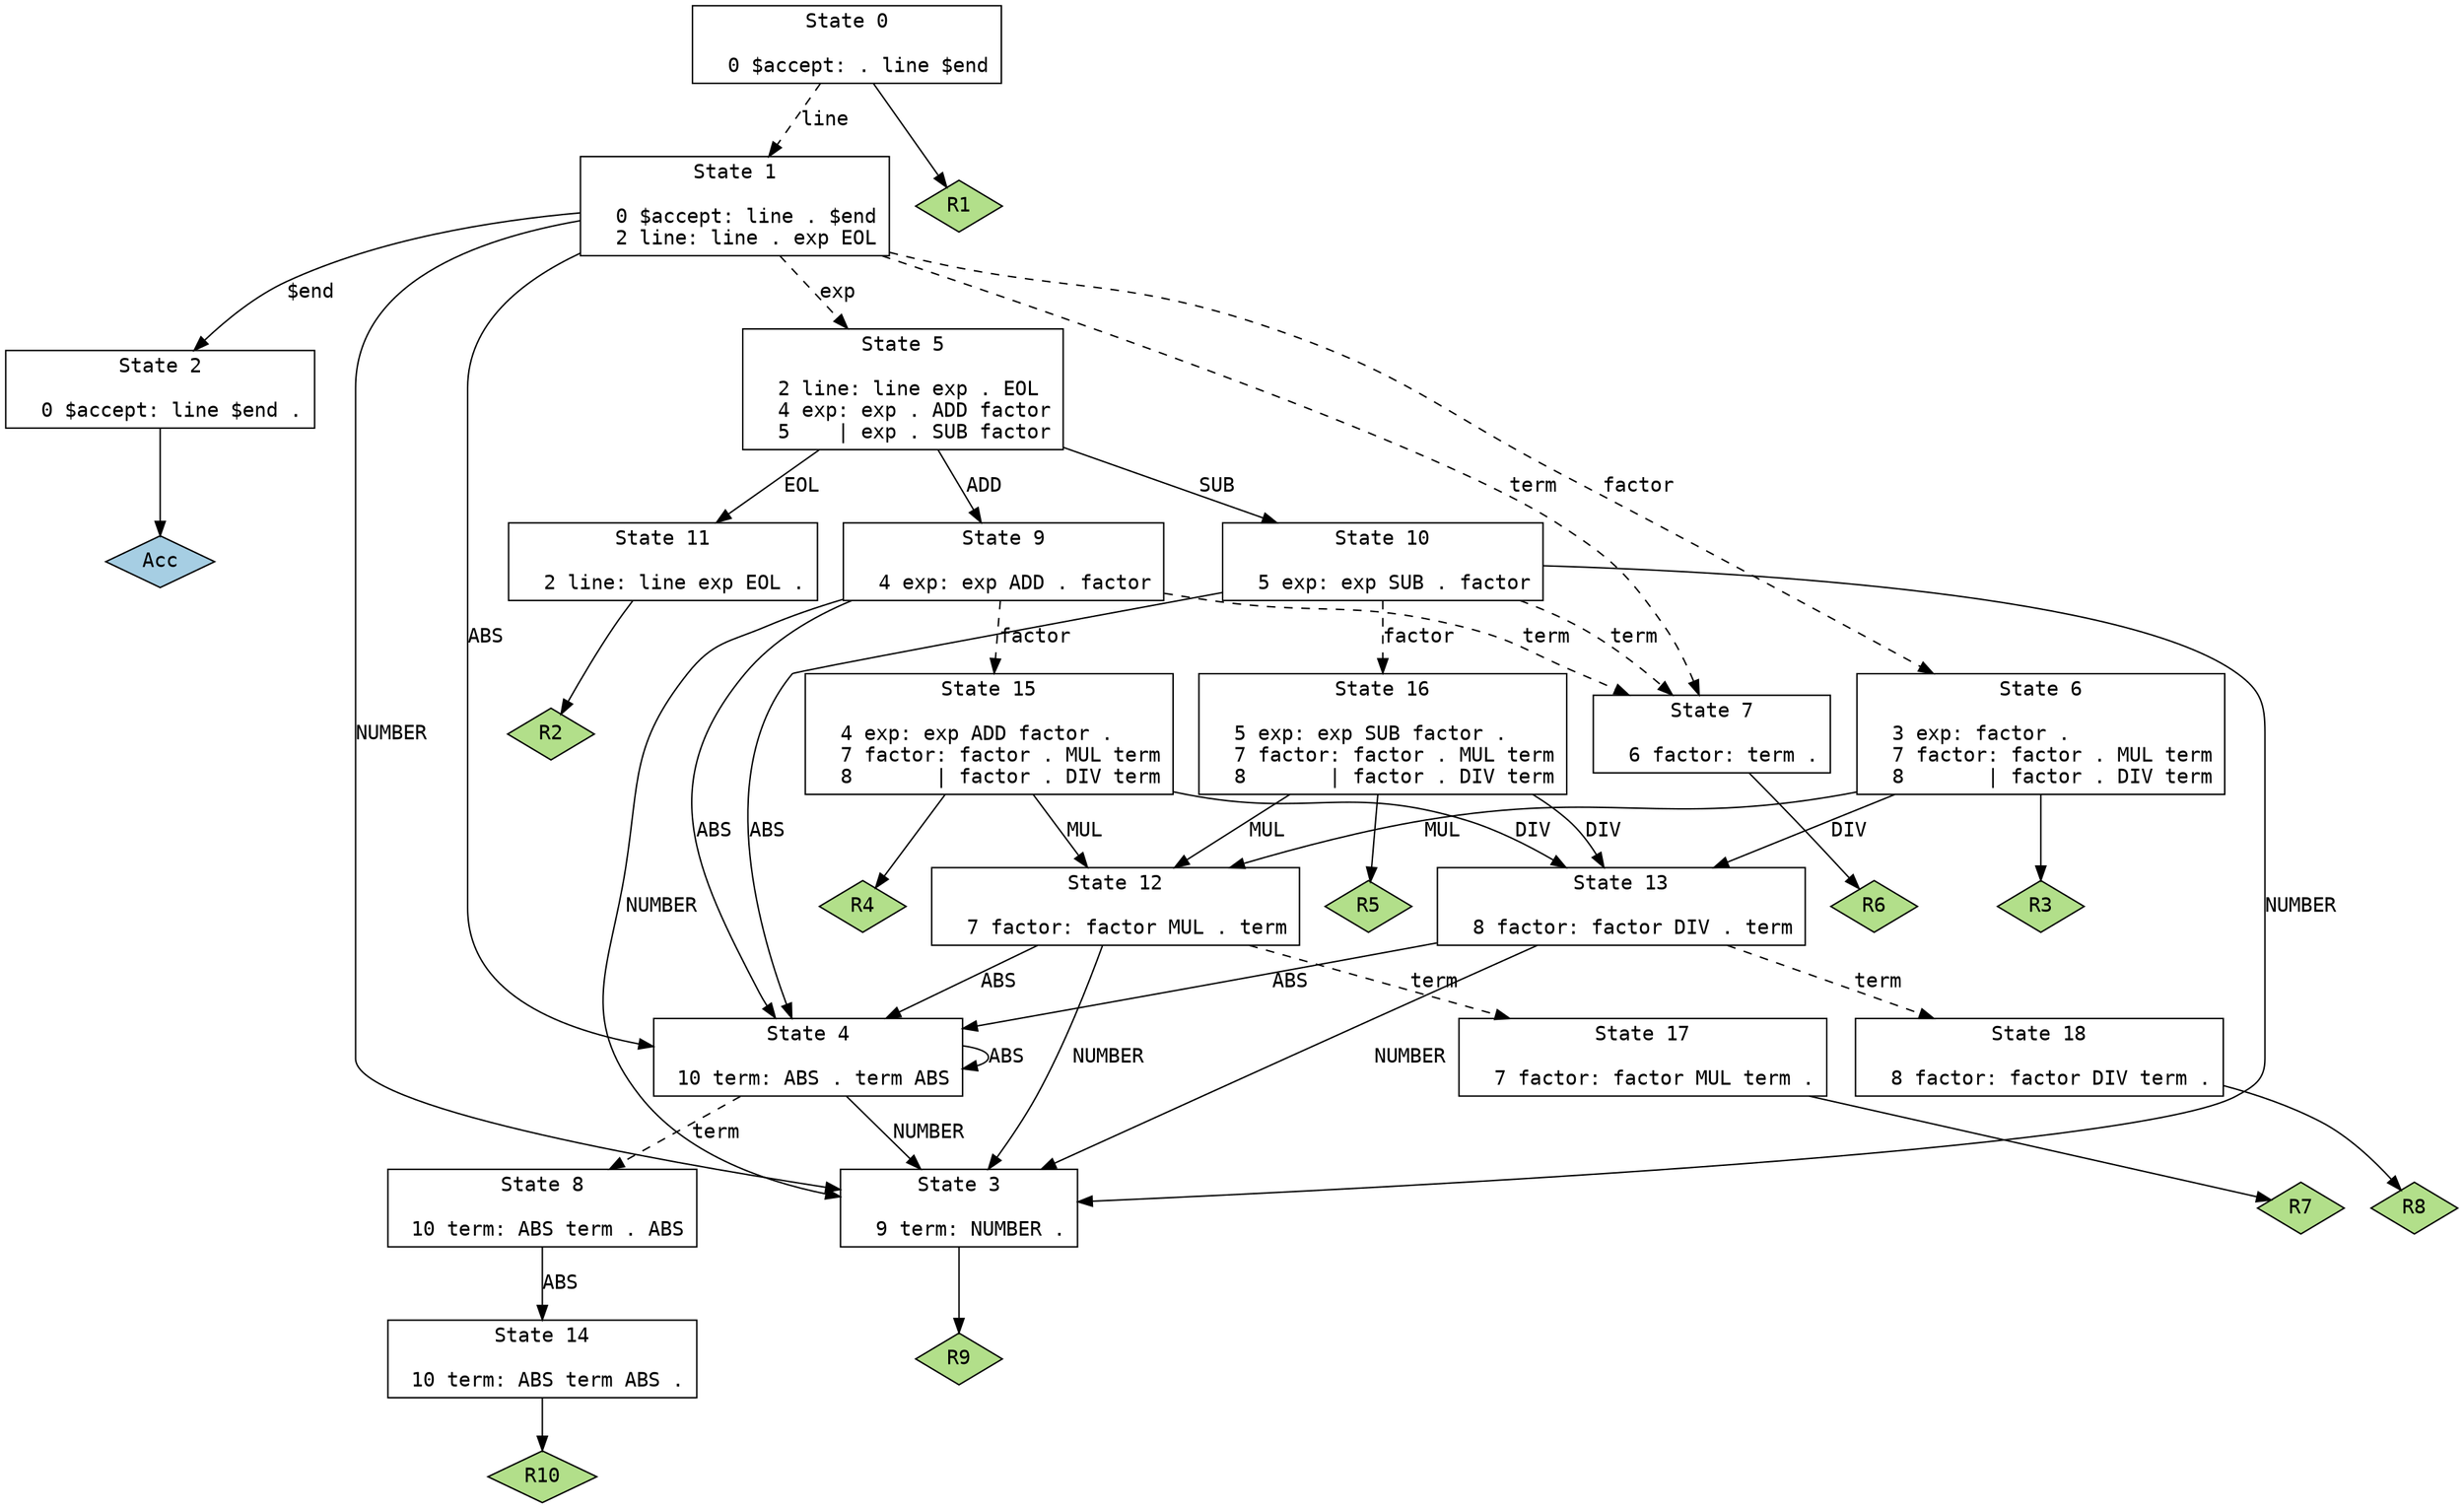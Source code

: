 // Generated by GNU Bison 3.0.2.
// Report bugs to <bug-bison@gnu.org>.
// Home page: <http://www.gnu.org/software/bison/>.

digraph "calculator.y"
{
  node [fontname = courier, shape = box, colorscheme = paired6]
  edge [fontname = courier]

  0 [label="State 0\n\l  0 $accept: . line $end\l"]
  0 -> 1 [style=dashed label="line"]
  0 -> "0R1" [style=solid]
 "0R1" [label="R1", fillcolor=3, shape=diamond, style=filled]
  1 [label="State 1\n\l  0 $accept: line . $end\l  2 line: line . exp EOL\l"]
  1 -> 2 [style=solid label="$end"]
  1 -> 3 [style=solid label="NUMBER"]
  1 -> 4 [style=solid label="ABS"]
  1 -> 5 [style=dashed label="exp"]
  1 -> 6 [style=dashed label="factor"]
  1 -> 7 [style=dashed label="term"]
  2 [label="State 2\n\l  0 $accept: line $end .\l"]
  2 -> "2R0" [style=solid]
 "2R0" [label="Acc", fillcolor=1, shape=diamond, style=filled]
  3 [label="State 3\n\l  9 term: NUMBER .\l"]
  3 -> "3R9" [style=solid]
 "3R9" [label="R9", fillcolor=3, shape=diamond, style=filled]
  4 [label="State 4\n\l 10 term: ABS . term ABS\l"]
  4 -> 3 [style=solid label="NUMBER"]
  4 -> 4 [style=solid label="ABS"]
  4 -> 8 [style=dashed label="term"]
  5 [label="State 5\n\l  2 line: line exp . EOL\l  4 exp: exp . ADD factor\l  5    | exp . SUB factor\l"]
  5 -> 9 [style=solid label="ADD"]
  5 -> 10 [style=solid label="SUB"]
  5 -> 11 [style=solid label="EOL"]
  6 [label="State 6\n\l  3 exp: factor .\l  7 factor: factor . MUL term\l  8       | factor . DIV term\l"]
  6 -> 12 [style=solid label="MUL"]
  6 -> 13 [style=solid label="DIV"]
  6 -> "6R3" [style=solid]
 "6R3" [label="R3", fillcolor=3, shape=diamond, style=filled]
  7 [label="State 7\n\l  6 factor: term .\l"]
  7 -> "7R6" [style=solid]
 "7R6" [label="R6", fillcolor=3, shape=diamond, style=filled]
  8 [label="State 8\n\l 10 term: ABS term . ABS\l"]
  8 -> 14 [style=solid label="ABS"]
  9 [label="State 9\n\l  4 exp: exp ADD . factor\l"]
  9 -> 3 [style=solid label="NUMBER"]
  9 -> 4 [style=solid label="ABS"]
  9 -> 15 [style=dashed label="factor"]
  9 -> 7 [style=dashed label="term"]
  10 [label="State 10\n\l  5 exp: exp SUB . factor\l"]
  10 -> 3 [style=solid label="NUMBER"]
  10 -> 4 [style=solid label="ABS"]
  10 -> 16 [style=dashed label="factor"]
  10 -> 7 [style=dashed label="term"]
  11 [label="State 11\n\l  2 line: line exp EOL .\l"]
  11 -> "11R2" [style=solid]
 "11R2" [label="R2", fillcolor=3, shape=diamond, style=filled]
  12 [label="State 12\n\l  7 factor: factor MUL . term\l"]
  12 -> 3 [style=solid label="NUMBER"]
  12 -> 4 [style=solid label="ABS"]
  12 -> 17 [style=dashed label="term"]
  13 [label="State 13\n\l  8 factor: factor DIV . term\l"]
  13 -> 3 [style=solid label="NUMBER"]
  13 -> 4 [style=solid label="ABS"]
  13 -> 18 [style=dashed label="term"]
  14 [label="State 14\n\l 10 term: ABS term ABS .\l"]
  14 -> "14R10" [style=solid]
 "14R10" [label="R10", fillcolor=3, shape=diamond, style=filled]
  15 [label="State 15\n\l  4 exp: exp ADD factor .\l  7 factor: factor . MUL term\l  8       | factor . DIV term\l"]
  15 -> 12 [style=solid label="MUL"]
  15 -> 13 [style=solid label="DIV"]
  15 -> "15R4" [style=solid]
 "15R4" [label="R4", fillcolor=3, shape=diamond, style=filled]
  16 [label="State 16\n\l  5 exp: exp SUB factor .\l  7 factor: factor . MUL term\l  8       | factor . DIV term\l"]
  16 -> 12 [style=solid label="MUL"]
  16 -> 13 [style=solid label="DIV"]
  16 -> "16R5" [style=solid]
 "16R5" [label="R5", fillcolor=3, shape=diamond, style=filled]
  17 [label="State 17\n\l  7 factor: factor MUL term .\l"]
  17 -> "17R7" [style=solid]
 "17R7" [label="R7", fillcolor=3, shape=diamond, style=filled]
  18 [label="State 18\n\l  8 factor: factor DIV term .\l"]
  18 -> "18R8" [style=solid]
 "18R8" [label="R8", fillcolor=3, shape=diamond, style=filled]
}

